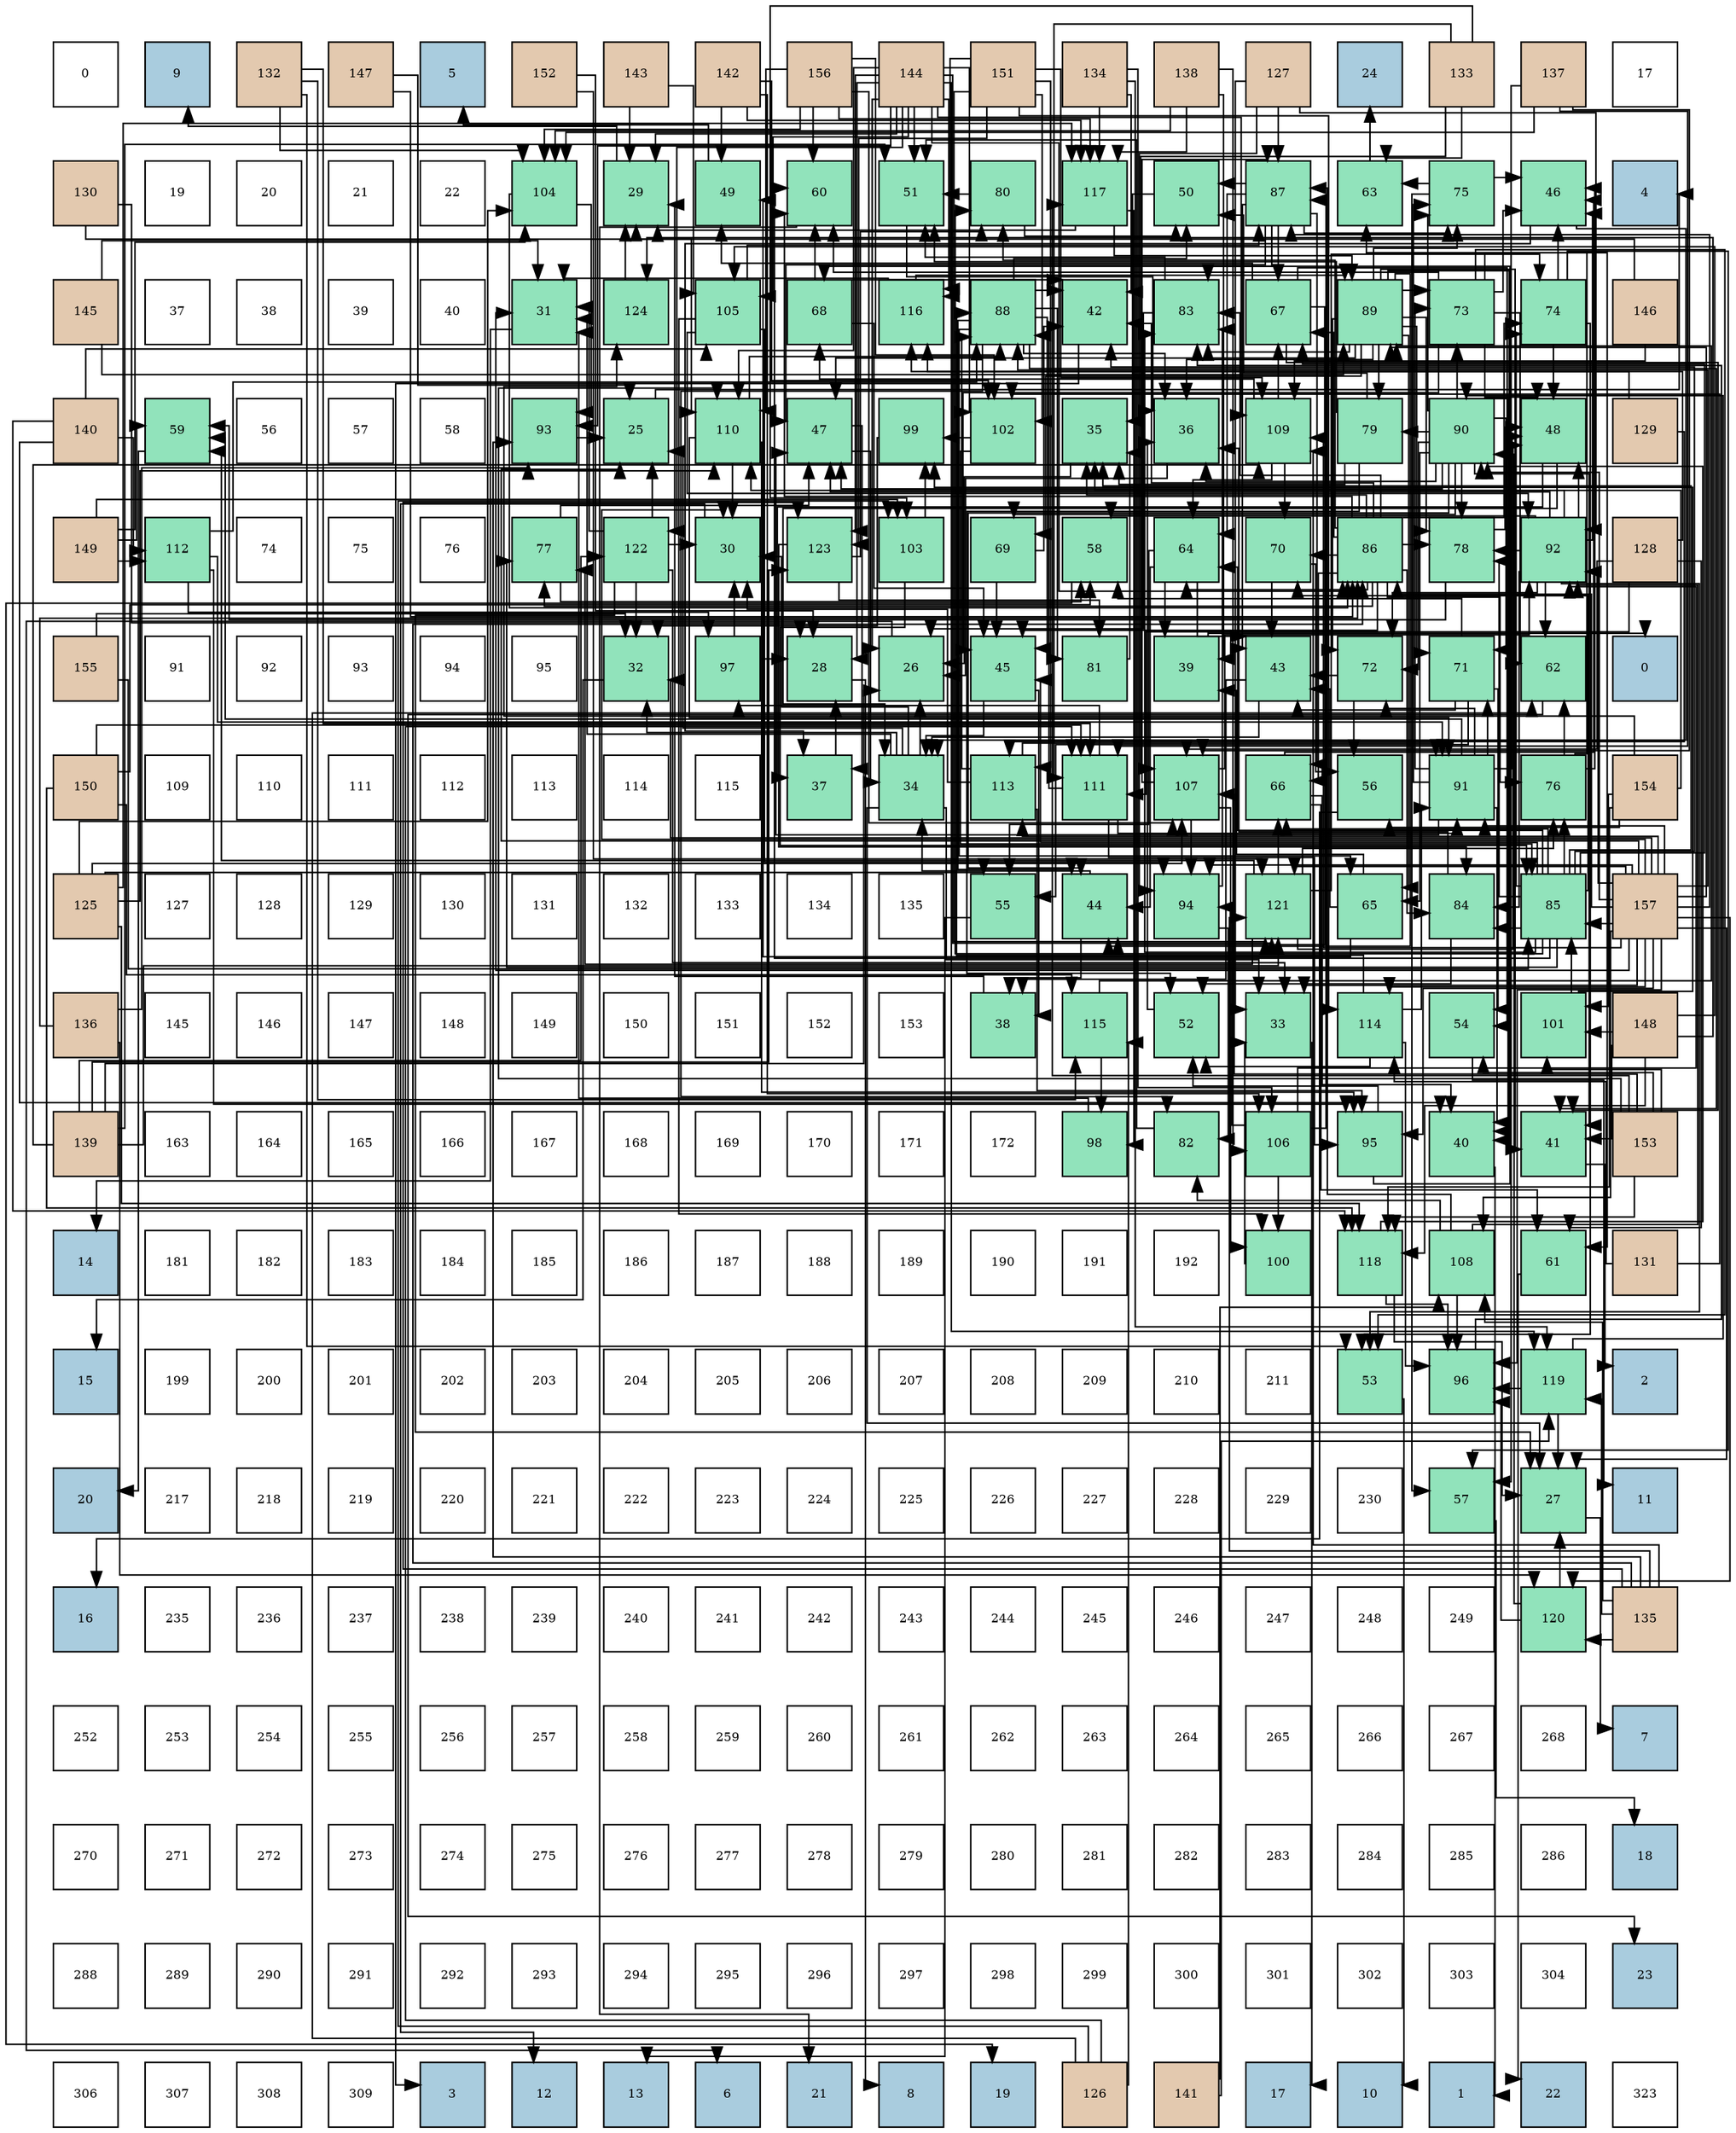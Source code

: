 digraph layout{
 rankdir=TB;
 splines=ortho;
 node [style=filled shape=square fixedsize=true width=0.6];
0[label="0", fontsize=8, fillcolor="#ffffff"];
1[label="9", fontsize=8, fillcolor="#a9ccde"];
2[label="132", fontsize=8, fillcolor="#e3c9af"];
3[label="147", fontsize=8, fillcolor="#e3c9af"];
4[label="5", fontsize=8, fillcolor="#a9ccde"];
5[label="152", fontsize=8, fillcolor="#e3c9af"];
6[label="143", fontsize=8, fillcolor="#e3c9af"];
7[label="142", fontsize=8, fillcolor="#e3c9af"];
8[label="156", fontsize=8, fillcolor="#e3c9af"];
9[label="144", fontsize=8, fillcolor="#e3c9af"];
10[label="151", fontsize=8, fillcolor="#e3c9af"];
11[label="134", fontsize=8, fillcolor="#e3c9af"];
12[label="138", fontsize=8, fillcolor="#e3c9af"];
13[label="127", fontsize=8, fillcolor="#e3c9af"];
14[label="24", fontsize=8, fillcolor="#a9ccde"];
15[label="133", fontsize=8, fillcolor="#e3c9af"];
16[label="137", fontsize=8, fillcolor="#e3c9af"];
17[label="17", fontsize=8, fillcolor="#ffffff"];
18[label="130", fontsize=8, fillcolor="#e3c9af"];
19[label="19", fontsize=8, fillcolor="#ffffff"];
20[label="20", fontsize=8, fillcolor="#ffffff"];
21[label="21", fontsize=8, fillcolor="#ffffff"];
22[label="22", fontsize=8, fillcolor="#ffffff"];
23[label="104", fontsize=8, fillcolor="#91e3bb"];
24[label="29", fontsize=8, fillcolor="#91e3bb"];
25[label="49", fontsize=8, fillcolor="#91e3bb"];
26[label="60", fontsize=8, fillcolor="#91e3bb"];
27[label="51", fontsize=8, fillcolor="#91e3bb"];
28[label="80", fontsize=8, fillcolor="#91e3bb"];
29[label="117", fontsize=8, fillcolor="#91e3bb"];
30[label="50", fontsize=8, fillcolor="#91e3bb"];
31[label="87", fontsize=8, fillcolor="#91e3bb"];
32[label="63", fontsize=8, fillcolor="#91e3bb"];
33[label="75", fontsize=8, fillcolor="#91e3bb"];
34[label="46", fontsize=8, fillcolor="#91e3bb"];
35[label="4", fontsize=8, fillcolor="#a9ccde"];
36[label="145", fontsize=8, fillcolor="#e3c9af"];
37[label="37", fontsize=8, fillcolor="#ffffff"];
38[label="38", fontsize=8, fillcolor="#ffffff"];
39[label="39", fontsize=8, fillcolor="#ffffff"];
40[label="40", fontsize=8, fillcolor="#ffffff"];
41[label="31", fontsize=8, fillcolor="#91e3bb"];
42[label="124", fontsize=8, fillcolor="#91e3bb"];
43[label="105", fontsize=8, fillcolor="#91e3bb"];
44[label="68", fontsize=8, fillcolor="#91e3bb"];
45[label="116", fontsize=8, fillcolor="#91e3bb"];
46[label="88", fontsize=8, fillcolor="#91e3bb"];
47[label="42", fontsize=8, fillcolor="#91e3bb"];
48[label="83", fontsize=8, fillcolor="#91e3bb"];
49[label="67", fontsize=8, fillcolor="#91e3bb"];
50[label="89", fontsize=8, fillcolor="#91e3bb"];
51[label="73", fontsize=8, fillcolor="#91e3bb"];
52[label="74", fontsize=8, fillcolor="#91e3bb"];
53[label="146", fontsize=8, fillcolor="#e3c9af"];
54[label="140", fontsize=8, fillcolor="#e3c9af"];
55[label="59", fontsize=8, fillcolor="#91e3bb"];
56[label="56", fontsize=8, fillcolor="#ffffff"];
57[label="57", fontsize=8, fillcolor="#ffffff"];
58[label="58", fontsize=8, fillcolor="#ffffff"];
59[label="93", fontsize=8, fillcolor="#91e3bb"];
60[label="25", fontsize=8, fillcolor="#91e3bb"];
61[label="110", fontsize=8, fillcolor="#91e3bb"];
62[label="47", fontsize=8, fillcolor="#91e3bb"];
63[label="99", fontsize=8, fillcolor="#91e3bb"];
64[label="102", fontsize=8, fillcolor="#91e3bb"];
65[label="35", fontsize=8, fillcolor="#91e3bb"];
66[label="36", fontsize=8, fillcolor="#91e3bb"];
67[label="109", fontsize=8, fillcolor="#91e3bb"];
68[label="79", fontsize=8, fillcolor="#91e3bb"];
69[label="90", fontsize=8, fillcolor="#91e3bb"];
70[label="48", fontsize=8, fillcolor="#91e3bb"];
71[label="129", fontsize=8, fillcolor="#e3c9af"];
72[label="149", fontsize=8, fillcolor="#e3c9af"];
73[label="112", fontsize=8, fillcolor="#91e3bb"];
74[label="74", fontsize=8, fillcolor="#ffffff"];
75[label="75", fontsize=8, fillcolor="#ffffff"];
76[label="76", fontsize=8, fillcolor="#ffffff"];
77[label="77", fontsize=8, fillcolor="#91e3bb"];
78[label="122", fontsize=8, fillcolor="#91e3bb"];
79[label="30", fontsize=8, fillcolor="#91e3bb"];
80[label="123", fontsize=8, fillcolor="#91e3bb"];
81[label="103", fontsize=8, fillcolor="#91e3bb"];
82[label="69", fontsize=8, fillcolor="#91e3bb"];
83[label="58", fontsize=8, fillcolor="#91e3bb"];
84[label="64", fontsize=8, fillcolor="#91e3bb"];
85[label="70", fontsize=8, fillcolor="#91e3bb"];
86[label="86", fontsize=8, fillcolor="#91e3bb"];
87[label="78", fontsize=8, fillcolor="#91e3bb"];
88[label="92", fontsize=8, fillcolor="#91e3bb"];
89[label="128", fontsize=8, fillcolor="#e3c9af"];
90[label="155", fontsize=8, fillcolor="#e3c9af"];
91[label="91", fontsize=8, fillcolor="#ffffff"];
92[label="92", fontsize=8, fillcolor="#ffffff"];
93[label="93", fontsize=8, fillcolor="#ffffff"];
94[label="94", fontsize=8, fillcolor="#ffffff"];
95[label="95", fontsize=8, fillcolor="#ffffff"];
96[label="32", fontsize=8, fillcolor="#91e3bb"];
97[label="97", fontsize=8, fillcolor="#91e3bb"];
98[label="28", fontsize=8, fillcolor="#91e3bb"];
99[label="26", fontsize=8, fillcolor="#91e3bb"];
100[label="45", fontsize=8, fillcolor="#91e3bb"];
101[label="81", fontsize=8, fillcolor="#91e3bb"];
102[label="39", fontsize=8, fillcolor="#91e3bb"];
103[label="43", fontsize=8, fillcolor="#91e3bb"];
104[label="72", fontsize=8, fillcolor="#91e3bb"];
105[label="71", fontsize=8, fillcolor="#91e3bb"];
106[label="62", fontsize=8, fillcolor="#91e3bb"];
107[label="0", fontsize=8, fillcolor="#a9ccde"];
108[label="150", fontsize=8, fillcolor="#e3c9af"];
109[label="109", fontsize=8, fillcolor="#ffffff"];
110[label="110", fontsize=8, fillcolor="#ffffff"];
111[label="111", fontsize=8, fillcolor="#ffffff"];
112[label="112", fontsize=8, fillcolor="#ffffff"];
113[label="113", fontsize=8, fillcolor="#ffffff"];
114[label="114", fontsize=8, fillcolor="#ffffff"];
115[label="115", fontsize=8, fillcolor="#ffffff"];
116[label="37", fontsize=8, fillcolor="#91e3bb"];
117[label="34", fontsize=8, fillcolor="#91e3bb"];
118[label="113", fontsize=8, fillcolor="#91e3bb"];
119[label="111", fontsize=8, fillcolor="#91e3bb"];
120[label="107", fontsize=8, fillcolor="#91e3bb"];
121[label="66", fontsize=8, fillcolor="#91e3bb"];
122[label="56", fontsize=8, fillcolor="#91e3bb"];
123[label="91", fontsize=8, fillcolor="#91e3bb"];
124[label="76", fontsize=8, fillcolor="#91e3bb"];
125[label="154", fontsize=8, fillcolor="#e3c9af"];
126[label="125", fontsize=8, fillcolor="#e3c9af"];
127[label="127", fontsize=8, fillcolor="#ffffff"];
128[label="128", fontsize=8, fillcolor="#ffffff"];
129[label="129", fontsize=8, fillcolor="#ffffff"];
130[label="130", fontsize=8, fillcolor="#ffffff"];
131[label="131", fontsize=8, fillcolor="#ffffff"];
132[label="132", fontsize=8, fillcolor="#ffffff"];
133[label="133", fontsize=8, fillcolor="#ffffff"];
134[label="134", fontsize=8, fillcolor="#ffffff"];
135[label="135", fontsize=8, fillcolor="#ffffff"];
136[label="55", fontsize=8, fillcolor="#91e3bb"];
137[label="44", fontsize=8, fillcolor="#91e3bb"];
138[label="94", fontsize=8, fillcolor="#91e3bb"];
139[label="121", fontsize=8, fillcolor="#91e3bb"];
140[label="65", fontsize=8, fillcolor="#91e3bb"];
141[label="84", fontsize=8, fillcolor="#91e3bb"];
142[label="85", fontsize=8, fillcolor="#91e3bb"];
143[label="157", fontsize=8, fillcolor="#e3c9af"];
144[label="136", fontsize=8, fillcolor="#e3c9af"];
145[label="145", fontsize=8, fillcolor="#ffffff"];
146[label="146", fontsize=8, fillcolor="#ffffff"];
147[label="147", fontsize=8, fillcolor="#ffffff"];
148[label="148", fontsize=8, fillcolor="#ffffff"];
149[label="149", fontsize=8, fillcolor="#ffffff"];
150[label="150", fontsize=8, fillcolor="#ffffff"];
151[label="151", fontsize=8, fillcolor="#ffffff"];
152[label="152", fontsize=8, fillcolor="#ffffff"];
153[label="153", fontsize=8, fillcolor="#ffffff"];
154[label="38", fontsize=8, fillcolor="#91e3bb"];
155[label="115", fontsize=8, fillcolor="#91e3bb"];
156[label="52", fontsize=8, fillcolor="#91e3bb"];
157[label="33", fontsize=8, fillcolor="#91e3bb"];
158[label="114", fontsize=8, fillcolor="#91e3bb"];
159[label="54", fontsize=8, fillcolor="#91e3bb"];
160[label="101", fontsize=8, fillcolor="#91e3bb"];
161[label="148", fontsize=8, fillcolor="#e3c9af"];
162[label="139", fontsize=8, fillcolor="#e3c9af"];
163[label="163", fontsize=8, fillcolor="#ffffff"];
164[label="164", fontsize=8, fillcolor="#ffffff"];
165[label="165", fontsize=8, fillcolor="#ffffff"];
166[label="166", fontsize=8, fillcolor="#ffffff"];
167[label="167", fontsize=8, fillcolor="#ffffff"];
168[label="168", fontsize=8, fillcolor="#ffffff"];
169[label="169", fontsize=8, fillcolor="#ffffff"];
170[label="170", fontsize=8, fillcolor="#ffffff"];
171[label="171", fontsize=8, fillcolor="#ffffff"];
172[label="172", fontsize=8, fillcolor="#ffffff"];
173[label="98", fontsize=8, fillcolor="#91e3bb"];
174[label="82", fontsize=8, fillcolor="#91e3bb"];
175[label="106", fontsize=8, fillcolor="#91e3bb"];
176[label="95", fontsize=8, fillcolor="#91e3bb"];
177[label="40", fontsize=8, fillcolor="#91e3bb"];
178[label="41", fontsize=8, fillcolor="#91e3bb"];
179[label="153", fontsize=8, fillcolor="#e3c9af"];
180[label="14", fontsize=8, fillcolor="#a9ccde"];
181[label="181", fontsize=8, fillcolor="#ffffff"];
182[label="182", fontsize=8, fillcolor="#ffffff"];
183[label="183", fontsize=8, fillcolor="#ffffff"];
184[label="184", fontsize=8, fillcolor="#ffffff"];
185[label="185", fontsize=8, fillcolor="#ffffff"];
186[label="186", fontsize=8, fillcolor="#ffffff"];
187[label="187", fontsize=8, fillcolor="#ffffff"];
188[label="188", fontsize=8, fillcolor="#ffffff"];
189[label="189", fontsize=8, fillcolor="#ffffff"];
190[label="190", fontsize=8, fillcolor="#ffffff"];
191[label="191", fontsize=8, fillcolor="#ffffff"];
192[label="192", fontsize=8, fillcolor="#ffffff"];
193[label="100", fontsize=8, fillcolor="#91e3bb"];
194[label="118", fontsize=8, fillcolor="#91e3bb"];
195[label="108", fontsize=8, fillcolor="#91e3bb"];
196[label="61", fontsize=8, fillcolor="#91e3bb"];
197[label="131", fontsize=8, fillcolor="#e3c9af"];
198[label="15", fontsize=8, fillcolor="#a9ccde"];
199[label="199", fontsize=8, fillcolor="#ffffff"];
200[label="200", fontsize=8, fillcolor="#ffffff"];
201[label="201", fontsize=8, fillcolor="#ffffff"];
202[label="202", fontsize=8, fillcolor="#ffffff"];
203[label="203", fontsize=8, fillcolor="#ffffff"];
204[label="204", fontsize=8, fillcolor="#ffffff"];
205[label="205", fontsize=8, fillcolor="#ffffff"];
206[label="206", fontsize=8, fillcolor="#ffffff"];
207[label="207", fontsize=8, fillcolor="#ffffff"];
208[label="208", fontsize=8, fillcolor="#ffffff"];
209[label="209", fontsize=8, fillcolor="#ffffff"];
210[label="210", fontsize=8, fillcolor="#ffffff"];
211[label="211", fontsize=8, fillcolor="#ffffff"];
212[label="53", fontsize=8, fillcolor="#91e3bb"];
213[label="96", fontsize=8, fillcolor="#91e3bb"];
214[label="119", fontsize=8, fillcolor="#91e3bb"];
215[label="2", fontsize=8, fillcolor="#a9ccde"];
216[label="20", fontsize=8, fillcolor="#a9ccde"];
217[label="217", fontsize=8, fillcolor="#ffffff"];
218[label="218", fontsize=8, fillcolor="#ffffff"];
219[label="219", fontsize=8, fillcolor="#ffffff"];
220[label="220", fontsize=8, fillcolor="#ffffff"];
221[label="221", fontsize=8, fillcolor="#ffffff"];
222[label="222", fontsize=8, fillcolor="#ffffff"];
223[label="223", fontsize=8, fillcolor="#ffffff"];
224[label="224", fontsize=8, fillcolor="#ffffff"];
225[label="225", fontsize=8, fillcolor="#ffffff"];
226[label="226", fontsize=8, fillcolor="#ffffff"];
227[label="227", fontsize=8, fillcolor="#ffffff"];
228[label="228", fontsize=8, fillcolor="#ffffff"];
229[label="229", fontsize=8, fillcolor="#ffffff"];
230[label="230", fontsize=8, fillcolor="#ffffff"];
231[label="57", fontsize=8, fillcolor="#91e3bb"];
232[label="27", fontsize=8, fillcolor="#91e3bb"];
233[label="11", fontsize=8, fillcolor="#a9ccde"];
234[label="16", fontsize=8, fillcolor="#a9ccde"];
235[label="235", fontsize=8, fillcolor="#ffffff"];
236[label="236", fontsize=8, fillcolor="#ffffff"];
237[label="237", fontsize=8, fillcolor="#ffffff"];
238[label="238", fontsize=8, fillcolor="#ffffff"];
239[label="239", fontsize=8, fillcolor="#ffffff"];
240[label="240", fontsize=8, fillcolor="#ffffff"];
241[label="241", fontsize=8, fillcolor="#ffffff"];
242[label="242", fontsize=8, fillcolor="#ffffff"];
243[label="243", fontsize=8, fillcolor="#ffffff"];
244[label="244", fontsize=8, fillcolor="#ffffff"];
245[label="245", fontsize=8, fillcolor="#ffffff"];
246[label="246", fontsize=8, fillcolor="#ffffff"];
247[label="247", fontsize=8, fillcolor="#ffffff"];
248[label="248", fontsize=8, fillcolor="#ffffff"];
249[label="249", fontsize=8, fillcolor="#ffffff"];
250[label="120", fontsize=8, fillcolor="#91e3bb"];
251[label="135", fontsize=8, fillcolor="#e3c9af"];
252[label="252", fontsize=8, fillcolor="#ffffff"];
253[label="253", fontsize=8, fillcolor="#ffffff"];
254[label="254", fontsize=8, fillcolor="#ffffff"];
255[label="255", fontsize=8, fillcolor="#ffffff"];
256[label="256", fontsize=8, fillcolor="#ffffff"];
257[label="257", fontsize=8, fillcolor="#ffffff"];
258[label="258", fontsize=8, fillcolor="#ffffff"];
259[label="259", fontsize=8, fillcolor="#ffffff"];
260[label="260", fontsize=8, fillcolor="#ffffff"];
261[label="261", fontsize=8, fillcolor="#ffffff"];
262[label="262", fontsize=8, fillcolor="#ffffff"];
263[label="263", fontsize=8, fillcolor="#ffffff"];
264[label="264", fontsize=8, fillcolor="#ffffff"];
265[label="265", fontsize=8, fillcolor="#ffffff"];
266[label="266", fontsize=8, fillcolor="#ffffff"];
267[label="267", fontsize=8, fillcolor="#ffffff"];
268[label="268", fontsize=8, fillcolor="#ffffff"];
269[label="7", fontsize=8, fillcolor="#a9ccde"];
270[label="270", fontsize=8, fillcolor="#ffffff"];
271[label="271", fontsize=8, fillcolor="#ffffff"];
272[label="272", fontsize=8, fillcolor="#ffffff"];
273[label="273", fontsize=8, fillcolor="#ffffff"];
274[label="274", fontsize=8, fillcolor="#ffffff"];
275[label="275", fontsize=8, fillcolor="#ffffff"];
276[label="276", fontsize=8, fillcolor="#ffffff"];
277[label="277", fontsize=8, fillcolor="#ffffff"];
278[label="278", fontsize=8, fillcolor="#ffffff"];
279[label="279", fontsize=8, fillcolor="#ffffff"];
280[label="280", fontsize=8, fillcolor="#ffffff"];
281[label="281", fontsize=8, fillcolor="#ffffff"];
282[label="282", fontsize=8, fillcolor="#ffffff"];
283[label="283", fontsize=8, fillcolor="#ffffff"];
284[label="284", fontsize=8, fillcolor="#ffffff"];
285[label="285", fontsize=8, fillcolor="#ffffff"];
286[label="286", fontsize=8, fillcolor="#ffffff"];
287[label="18", fontsize=8, fillcolor="#a9ccde"];
288[label="288", fontsize=8, fillcolor="#ffffff"];
289[label="289", fontsize=8, fillcolor="#ffffff"];
290[label="290", fontsize=8, fillcolor="#ffffff"];
291[label="291", fontsize=8, fillcolor="#ffffff"];
292[label="292", fontsize=8, fillcolor="#ffffff"];
293[label="293", fontsize=8, fillcolor="#ffffff"];
294[label="294", fontsize=8, fillcolor="#ffffff"];
295[label="295", fontsize=8, fillcolor="#ffffff"];
296[label="296", fontsize=8, fillcolor="#ffffff"];
297[label="297", fontsize=8, fillcolor="#ffffff"];
298[label="298", fontsize=8, fillcolor="#ffffff"];
299[label="299", fontsize=8, fillcolor="#ffffff"];
300[label="300", fontsize=8, fillcolor="#ffffff"];
301[label="301", fontsize=8, fillcolor="#ffffff"];
302[label="302", fontsize=8, fillcolor="#ffffff"];
303[label="303", fontsize=8, fillcolor="#ffffff"];
304[label="304", fontsize=8, fillcolor="#ffffff"];
305[label="23", fontsize=8, fillcolor="#a9ccde"];
306[label="306", fontsize=8, fillcolor="#ffffff"];
307[label="307", fontsize=8, fillcolor="#ffffff"];
308[label="308", fontsize=8, fillcolor="#ffffff"];
309[label="309", fontsize=8, fillcolor="#ffffff"];
310[label="3", fontsize=8, fillcolor="#a9ccde"];
311[label="12", fontsize=8, fillcolor="#a9ccde"];
312[label="13", fontsize=8, fillcolor="#a9ccde"];
313[label="6", fontsize=8, fillcolor="#a9ccde"];
314[label="21", fontsize=8, fillcolor="#a9ccde"];
315[label="8", fontsize=8, fillcolor="#a9ccde"];
316[label="19", fontsize=8, fillcolor="#a9ccde"];
317[label="126", fontsize=8, fillcolor="#e3c9af"];
318[label="141", fontsize=8, fillcolor="#e3c9af"];
319[label="17", fontsize=8, fillcolor="#a9ccde"];
320[label="10", fontsize=8, fillcolor="#a9ccde"];
321[label="1", fontsize=8, fillcolor="#a9ccde"];
322[label="22", fontsize=8, fillcolor="#a9ccde"];
323[label="323", fontsize=8, fillcolor="#ffffff"];
edge [constraint=false, style=vis];60 -> 35;
99 -> 313;
232 -> 269;
98 -> 315;
24 -> 1;
79 -> 311;
41 -> 180;
96 -> 198;
157 -> 319;
117 -> 60;
117 -> 99;
117 -> 232;
117 -> 79;
117 -> 41;
117 -> 96;
117 -> 157;
65 -> 99;
66 -> 99;
116 -> 98;
154 -> 24;
102 -> 107;
177 -> 321;
178 -> 215;
47 -> 310;
103 -> 117;
103 -> 154;
137 -> 117;
137 -> 154;
100 -> 117;
100 -> 154;
34 -> 117;
34 -> 116;
62 -> 117;
62 -> 116;
70 -> 117;
70 -> 116;
25 -> 4;
30 -> 65;
27 -> 66;
156 -> 66;
212 -> 320;
159 -> 233;
136 -> 312;
122 -> 234;
231 -> 287;
83 -> 316;
55 -> 216;
26 -> 314;
196 -> 322;
106 -> 305;
32 -> 14;
84 -> 102;
84 -> 103;
84 -> 137;
84 -> 136;
140 -> 102;
140 -> 103;
140 -> 25;
121 -> 177;
121 -> 34;
121 -> 196;
49 -> 178;
49 -> 137;
49 -> 25;
49 -> 159;
44 -> 47;
44 -> 100;
44 -> 26;
82 -> 47;
82 -> 100;
85 -> 103;
85 -> 122;
105 -> 103;
105 -> 159;
105 -> 136;
105 -> 83;
104 -> 103;
104 -> 122;
51 -> 100;
51 -> 34;
51 -> 70;
51 -> 212;
51 -> 26;
51 -> 196;
51 -> 106;
52 -> 34;
52 -> 70;
52 -> 212;
52 -> 231;
33 -> 34;
33 -> 231;
33 -> 32;
124 -> 34;
124 -> 106;
124 -> 32;
77 -> 62;
77 -> 83;
87 -> 70;
87 -> 55;
68 -> 65;
68 -> 30;
68 -> 27;
68 -> 156;
28 -> 30;
28 -> 27;
101 -> 65;
174 -> 27;
48 -> 99;
48 -> 27;
141 -> 66;
141 -> 156;
142 -> 65;
142 -> 47;
142 -> 100;
142 -> 26;
142 -> 84;
142 -> 121;
142 -> 49;
142 -> 85;
142 -> 52;
142 -> 124;
142 -> 77;
142 -> 87;
142 -> 28;
142 -> 48;
142 -> 141;
86 -> 65;
86 -> 47;
86 -> 100;
86 -> 26;
86 -> 84;
86 -> 121;
86 -> 49;
86 -> 85;
86 -> 52;
86 -> 124;
86 -> 77;
86 -> 87;
86 -> 28;
86 -> 48;
86 -> 141;
31 -> 103;
31 -> 62;
31 -> 30;
31 -> 84;
31 -> 121;
31 -> 49;
31 -> 44;
31 -> 33;
46 -> 66;
46 -> 178;
46 -> 47;
46 -> 137;
46 -> 100;
46 -> 30;
46 -> 140;
46 -> 101;
46 -> 174;
50 -> 66;
50 -> 177;
50 -> 178;
50 -> 137;
50 -> 62;
50 -> 140;
50 -> 82;
50 -> 105;
50 -> 104;
50 -> 51;
50 -> 33;
50 -> 87;
50 -> 68;
50 -> 48;
69 -> 66;
69 -> 177;
69 -> 178;
69 -> 137;
69 -> 62;
69 -> 140;
69 -> 82;
69 -> 105;
69 -> 104;
69 -> 51;
69 -> 33;
69 -> 87;
69 -> 68;
123 -> 177;
123 -> 62;
123 -> 70;
123 -> 55;
123 -> 105;
123 -> 104;
123 -> 51;
123 -> 33;
88 -> 65;
88 -> 34;
88 -> 62;
88 -> 70;
88 -> 212;
88 -> 83;
88 -> 106;
88 -> 104;
88 -> 87;
88 -> 141;
59 -> 60;
138 -> 174;
138 -> 48;
176 -> 156;
176 -> 48;
213 -> 48;
97 -> 98;
97 -> 79;
173 -> 41;
63 -> 96;
193 -> 157;
160 -> 142;
160 -> 63;
64 -> 142;
64 -> 63;
81 -> 142;
81 -> 63;
23 -> 86;
23 -> 59;
43 -> 31;
43 -> 88;
43 -> 138;
43 -> 193;
175 -> 31;
175 -> 88;
175 -> 138;
175 -> 193;
120 -> 31;
120 -> 88;
120 -> 138;
120 -> 193;
195 -> 174;
195 -> 31;
195 -> 88;
195 -> 213;
67 -> 84;
67 -> 49;
67 -> 44;
67 -> 85;
61 -> 79;
61 -> 46;
61 -> 123;
61 -> 176;
119 -> 46;
119 -> 123;
119 -> 176;
119 -> 97;
73 -> 46;
73 -> 123;
73 -> 176;
73 -> 97;
118 -> 79;
118 -> 46;
118 -> 123;
118 -> 176;
158 -> 156;
158 -> 46;
158 -> 123;
158 -> 213;
155 -> 50;
155 -> 173;
45 -> 41;
45 -> 50;
29 -> 24;
29 -> 50;
29 -> 173;
194 -> 232;
194 -> 69;
194 -> 213;
214 -> 232;
214 -> 69;
214 -> 213;
250 -> 232;
250 -> 69;
250 -> 213;
139 -> 70;
139 -> 55;
139 -> 121;
139 -> 52;
139 -> 124;
139 -> 77;
78 -> 60;
78 -> 232;
78 -> 79;
78 -> 41;
78 -> 96;
78 -> 157;
80 -> 28;
80 -> 101;
80 -> 141;
42 -> 24;
126 -> 136;
126 -> 23;
126 -> 120;
126 -> 61;
126 -> 29;
126 -> 194;
317 -> 106;
317 -> 81;
317 -> 119;
317 -> 155;
13 -> 157;
13 -> 31;
13 -> 88;
13 -> 138;
89 -> 196;
89 -> 120;
89 -> 119;
89 -> 45;
71 -> 118;
71 -> 45;
18 -> 98;
18 -> 61;
197 -> 64;
197 -> 158;
2 -> 212;
2 -> 23;
2 -> 119;
2 -> 155;
15 -> 32;
15 -> 81;
15 -> 120;
15 -> 119;
11 -> 47;
11 -> 175;
11 -> 29;
11 -> 214;
251 -> 86;
251 -> 59;
251 -> 195;
251 -> 67;
251 -> 214;
251 -> 250;
251 -> 139;
251 -> 80;
144 -> 86;
144 -> 59;
144 -> 250;
16 -> 231;
16 -> 23;
16 -> 120;
16 -> 119;
12 -> 102;
12 -> 23;
12 -> 175;
12 -> 29;
162 -> 99;
162 -> 27;
162 -> 67;
162 -> 139;
162 -> 78;
162 -> 80;
54 -> 177;
54 -> 43;
54 -> 73;
54 -> 194;
318 -> 195;
318 -> 214;
7 -> 25;
7 -> 64;
7 -> 175;
7 -> 29;
6 -> 24;
6 -> 43;
9 -> 99;
9 -> 98;
9 -> 24;
9 -> 27;
9 -> 86;
9 -> 59;
9 -> 64;
9 -> 43;
9 -> 67;
9 -> 61;
9 -> 45;
9 -> 214;
9 -> 139;
9 -> 78;
9 -> 80;
36 -> 41;
36 -> 50;
53 -> 24;
53 -> 67;
3 -> 60;
3 -> 86;
161 -> 178;
161 -> 160;
161 -> 43;
161 -> 194;
161 -> 42;
72 -> 55;
72 -> 81;
72 -> 23;
72 -> 73;
108 -> 83;
108 -> 119;
108 -> 155;
108 -> 194;
10 -> 64;
10 -> 67;
10 -> 118;
10 -> 158;
10 -> 45;
10 -> 139;
10 -> 80;
5 -> 98;
5 -> 139;
179 -> 159;
179 -> 160;
179 -> 120;
179 -> 61;
179 -> 29;
179 -> 194;
125 -> 122;
125 -> 160;
125 -> 61;
125 -> 194;
125 -> 42;
90 -> 96;
90 -> 142;
8 -> 26;
8 -> 64;
8 -> 23;
8 -> 120;
8 -> 61;
8 -> 29;
143 -> 60;
143 -> 232;
143 -> 79;
143 -> 41;
143 -> 96;
143 -> 157;
143 -> 142;
143 -> 86;
143 -> 31;
143 -> 46;
143 -> 50;
143 -> 69;
143 -> 123;
143 -> 88;
143 -> 138;
143 -> 176;
143 -> 213;
143 -> 195;
143 -> 67;
143 -> 118;
143 -> 158;
143 -> 250;
143 -> 139;
edge [constraint=true, style=invis];
0 -> 18 -> 36 -> 54 -> 72 -> 90 -> 108 -> 126 -> 144 -> 162 -> 180 -> 198 -> 216 -> 234 -> 252 -> 270 -> 288 -> 306;
1 -> 19 -> 37 -> 55 -> 73 -> 91 -> 109 -> 127 -> 145 -> 163 -> 181 -> 199 -> 217 -> 235 -> 253 -> 271 -> 289 -> 307;
2 -> 20 -> 38 -> 56 -> 74 -> 92 -> 110 -> 128 -> 146 -> 164 -> 182 -> 200 -> 218 -> 236 -> 254 -> 272 -> 290 -> 308;
3 -> 21 -> 39 -> 57 -> 75 -> 93 -> 111 -> 129 -> 147 -> 165 -> 183 -> 201 -> 219 -> 237 -> 255 -> 273 -> 291 -> 309;
4 -> 22 -> 40 -> 58 -> 76 -> 94 -> 112 -> 130 -> 148 -> 166 -> 184 -> 202 -> 220 -> 238 -> 256 -> 274 -> 292 -> 310;
5 -> 23 -> 41 -> 59 -> 77 -> 95 -> 113 -> 131 -> 149 -> 167 -> 185 -> 203 -> 221 -> 239 -> 257 -> 275 -> 293 -> 311;
6 -> 24 -> 42 -> 60 -> 78 -> 96 -> 114 -> 132 -> 150 -> 168 -> 186 -> 204 -> 222 -> 240 -> 258 -> 276 -> 294 -> 312;
7 -> 25 -> 43 -> 61 -> 79 -> 97 -> 115 -> 133 -> 151 -> 169 -> 187 -> 205 -> 223 -> 241 -> 259 -> 277 -> 295 -> 313;
8 -> 26 -> 44 -> 62 -> 80 -> 98 -> 116 -> 134 -> 152 -> 170 -> 188 -> 206 -> 224 -> 242 -> 260 -> 278 -> 296 -> 314;
9 -> 27 -> 45 -> 63 -> 81 -> 99 -> 117 -> 135 -> 153 -> 171 -> 189 -> 207 -> 225 -> 243 -> 261 -> 279 -> 297 -> 315;
10 -> 28 -> 46 -> 64 -> 82 -> 100 -> 118 -> 136 -> 154 -> 172 -> 190 -> 208 -> 226 -> 244 -> 262 -> 280 -> 298 -> 316;
11 -> 29 -> 47 -> 65 -> 83 -> 101 -> 119 -> 137 -> 155 -> 173 -> 191 -> 209 -> 227 -> 245 -> 263 -> 281 -> 299 -> 317;
12 -> 30 -> 48 -> 66 -> 84 -> 102 -> 120 -> 138 -> 156 -> 174 -> 192 -> 210 -> 228 -> 246 -> 264 -> 282 -> 300 -> 318;
13 -> 31 -> 49 -> 67 -> 85 -> 103 -> 121 -> 139 -> 157 -> 175 -> 193 -> 211 -> 229 -> 247 -> 265 -> 283 -> 301 -> 319;
14 -> 32 -> 50 -> 68 -> 86 -> 104 -> 122 -> 140 -> 158 -> 176 -> 194 -> 212 -> 230 -> 248 -> 266 -> 284 -> 302 -> 320;
15 -> 33 -> 51 -> 69 -> 87 -> 105 -> 123 -> 141 -> 159 -> 177 -> 195 -> 213 -> 231 -> 249 -> 267 -> 285 -> 303 -> 321;
16 -> 34 -> 52 -> 70 -> 88 -> 106 -> 124 -> 142 -> 160 -> 178 -> 196 -> 214 -> 232 -> 250 -> 268 -> 286 -> 304 -> 322;
17 -> 35 -> 53 -> 71 -> 89 -> 107 -> 125 -> 143 -> 161 -> 179 -> 197 -> 215 -> 233 -> 251 -> 269 -> 287 -> 305 -> 323;
rank = same {0 -> 1 -> 2 -> 3 -> 4 -> 5 -> 6 -> 7 -> 8 -> 9 -> 10 -> 11 -> 12 -> 13 -> 14 -> 15 -> 16 -> 17};
rank = same {18 -> 19 -> 20 -> 21 -> 22 -> 23 -> 24 -> 25 -> 26 -> 27 -> 28 -> 29 -> 30 -> 31 -> 32 -> 33 -> 34 -> 35};
rank = same {36 -> 37 -> 38 -> 39 -> 40 -> 41 -> 42 -> 43 -> 44 -> 45 -> 46 -> 47 -> 48 -> 49 -> 50 -> 51 -> 52 -> 53};
rank = same {54 -> 55 -> 56 -> 57 -> 58 -> 59 -> 60 -> 61 -> 62 -> 63 -> 64 -> 65 -> 66 -> 67 -> 68 -> 69 -> 70 -> 71};
rank = same {72 -> 73 -> 74 -> 75 -> 76 -> 77 -> 78 -> 79 -> 80 -> 81 -> 82 -> 83 -> 84 -> 85 -> 86 -> 87 -> 88 -> 89};
rank = same {90 -> 91 -> 92 -> 93 -> 94 -> 95 -> 96 -> 97 -> 98 -> 99 -> 100 -> 101 -> 102 -> 103 -> 104 -> 105 -> 106 -> 107};
rank = same {108 -> 109 -> 110 -> 111 -> 112 -> 113 -> 114 -> 115 -> 116 -> 117 -> 118 -> 119 -> 120 -> 121 -> 122 -> 123 -> 124 -> 125};
rank = same {126 -> 127 -> 128 -> 129 -> 130 -> 131 -> 132 -> 133 -> 134 -> 135 -> 136 -> 137 -> 138 -> 139 -> 140 -> 141 -> 142 -> 143};
rank = same {144 -> 145 -> 146 -> 147 -> 148 -> 149 -> 150 -> 151 -> 152 -> 153 -> 154 -> 155 -> 156 -> 157 -> 158 -> 159 -> 160 -> 161};
rank = same {162 -> 163 -> 164 -> 165 -> 166 -> 167 -> 168 -> 169 -> 170 -> 171 -> 172 -> 173 -> 174 -> 175 -> 176 -> 177 -> 178 -> 179};
rank = same {180 -> 181 -> 182 -> 183 -> 184 -> 185 -> 186 -> 187 -> 188 -> 189 -> 190 -> 191 -> 192 -> 193 -> 194 -> 195 -> 196 -> 197};
rank = same {198 -> 199 -> 200 -> 201 -> 202 -> 203 -> 204 -> 205 -> 206 -> 207 -> 208 -> 209 -> 210 -> 211 -> 212 -> 213 -> 214 -> 215};
rank = same {216 -> 217 -> 218 -> 219 -> 220 -> 221 -> 222 -> 223 -> 224 -> 225 -> 226 -> 227 -> 228 -> 229 -> 230 -> 231 -> 232 -> 233};
rank = same {234 -> 235 -> 236 -> 237 -> 238 -> 239 -> 240 -> 241 -> 242 -> 243 -> 244 -> 245 -> 246 -> 247 -> 248 -> 249 -> 250 -> 251};
rank = same {252 -> 253 -> 254 -> 255 -> 256 -> 257 -> 258 -> 259 -> 260 -> 261 -> 262 -> 263 -> 264 -> 265 -> 266 -> 267 -> 268 -> 269};
rank = same {270 -> 271 -> 272 -> 273 -> 274 -> 275 -> 276 -> 277 -> 278 -> 279 -> 280 -> 281 -> 282 -> 283 -> 284 -> 285 -> 286 -> 287};
rank = same {288 -> 289 -> 290 -> 291 -> 292 -> 293 -> 294 -> 295 -> 296 -> 297 -> 298 -> 299 -> 300 -> 301 -> 302 -> 303 -> 304 -> 305};
rank = same {306 -> 307 -> 308 -> 309 -> 310 -> 311 -> 312 -> 313 -> 314 -> 315 -> 316 -> 317 -> 318 -> 319 -> 320 -> 321 -> 322 -> 323};
}